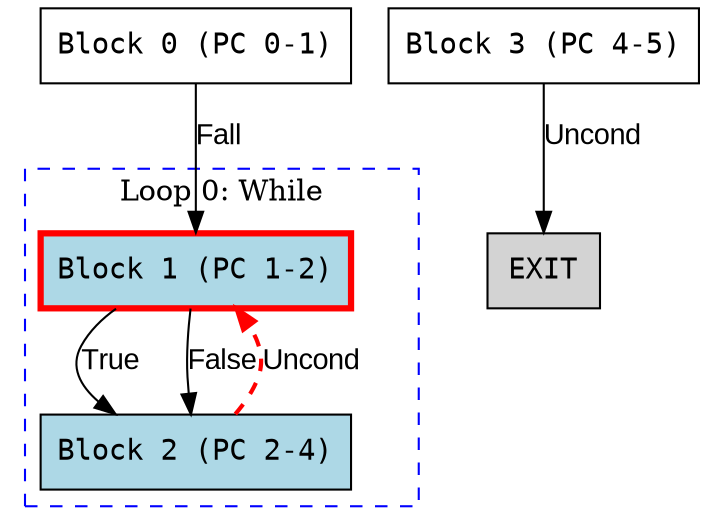 digraph {
  rankdir=TB;
  node [shape=box, fontname="monospace"];
  edge [fontname="Arial"];

  0 [label="Block 0 (PC 0-1)"]
  1 [label="Block 1 (PC 1-2)", style=filled, fillcolor="lightblue", penwidth=3, color=red, shape=box]
  2 [label="Block 2 (PC 2-4)", style=filled, fillcolor="lightblue", shape=box]
  3 [label="Block 3 (PC 4-5)"]
  4 [label="EXIT", style=filled, fillcolor=lightgray]

  0 -> 1 [label="Fall"]
  1 -> 2 [label="True"]
  1 -> 2 [label="False"]
  2 -> 1 [label="Uncond", color=red, penwidth=2, style=dashed]
  3 -> 4 [label="Uncond"]

  subgraph cluster_loop_0 {
    label="Loop 0: While";
    style=dashed;
    color=blue;
    2;
    1;
  }
}
